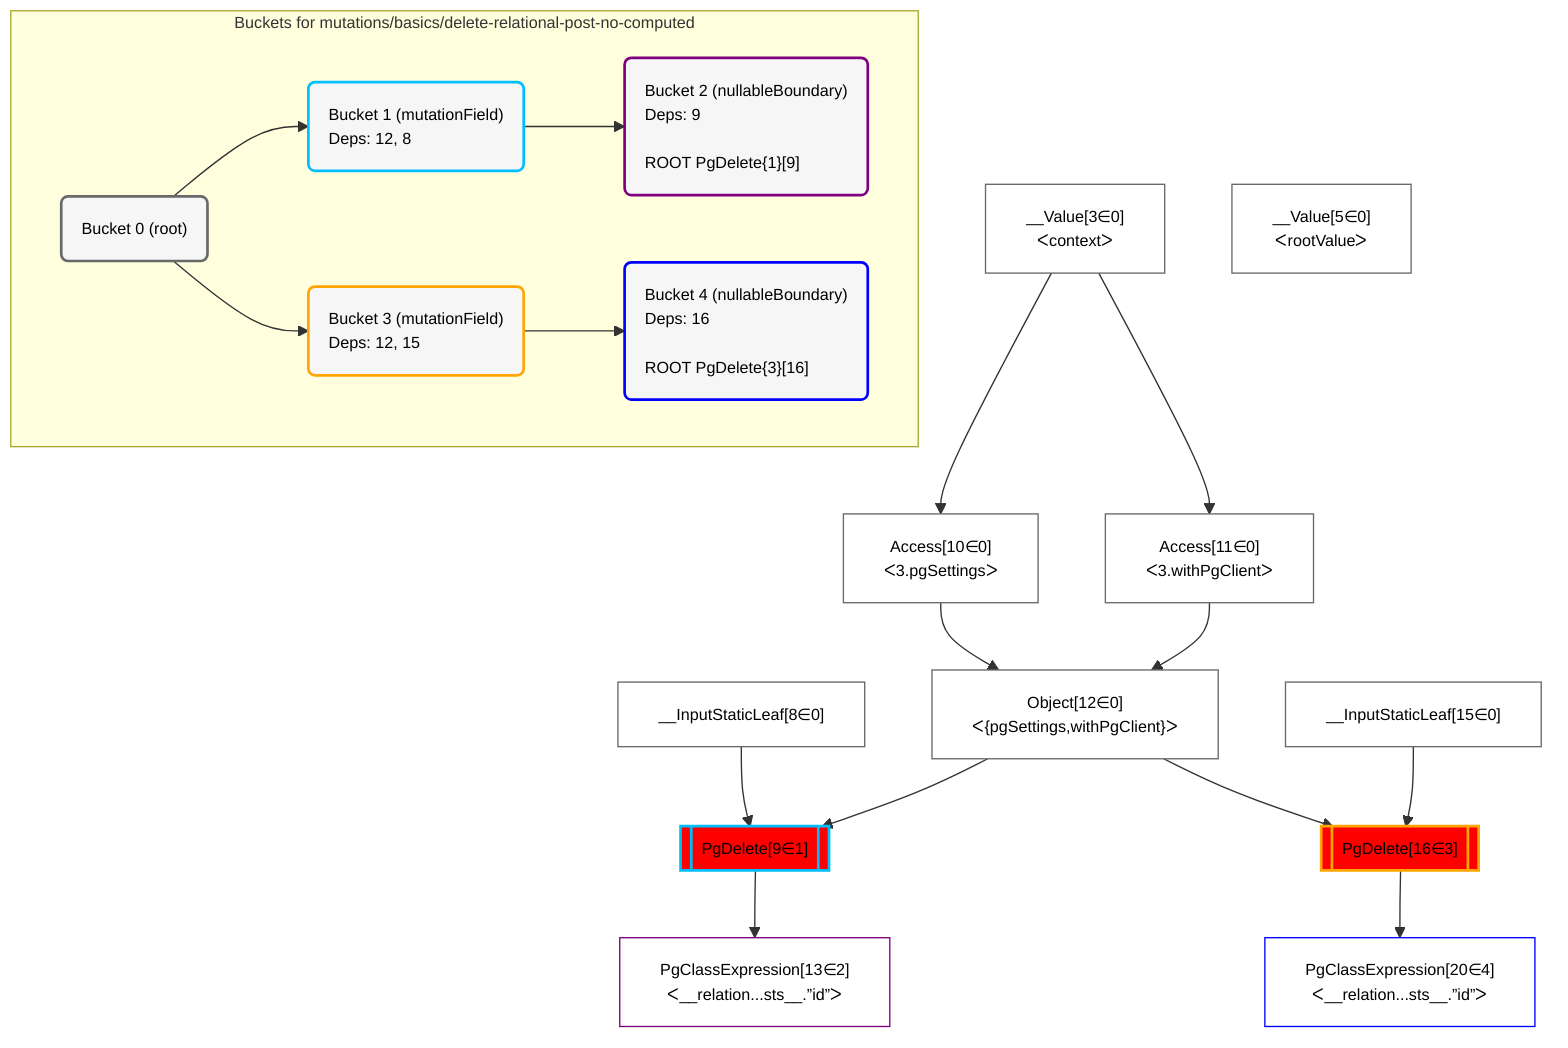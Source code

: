 %%{init: {'themeVariables': { 'fontSize': '12px'}}}%%
graph TD
    classDef path fill:#eee,stroke:#000,color:#000
    classDef plan fill:#fff,stroke-width:1px,color:#000
    classDef itemplan fill:#fff,stroke-width:2px,color:#000
    classDef sideeffectplan fill:#f00,stroke-width:2px,color:#000
    classDef bucket fill:#f6f6f6,color:#000,stroke-width:2px,text-align:left


    %% define steps
    __Value3["__Value[3∈0]<br />ᐸcontextᐳ"]:::plan
    __Value5["__Value[5∈0]<br />ᐸrootValueᐳ"]:::plan
    __InputStaticLeaf8["__InputStaticLeaf[8∈0]"]:::plan
    Access10["Access[10∈0]<br />ᐸ3.pgSettingsᐳ"]:::plan
    Access11["Access[11∈0]<br />ᐸ3.withPgClientᐳ"]:::plan
    Object12["Object[12∈0]<br />ᐸ{pgSettings,withPgClient}ᐳ"]:::plan
    PgDelete9[["PgDelete[9∈1]"]]:::sideeffectplan
    PgClassExpression13["PgClassExpression[13∈2]<br />ᐸ__relation...sts__.”id”ᐳ"]:::plan
    __InputStaticLeaf15["__InputStaticLeaf[15∈0]"]:::plan
    PgDelete16[["PgDelete[16∈3]"]]:::sideeffectplan
    PgClassExpression20["PgClassExpression[20∈4]<br />ᐸ__relation...sts__.”id”ᐳ"]:::plan

    %% plan dependencies
    __Value3 --> Access10
    __Value3 --> Access11
    Access10 & Access11 --> Object12
    Object12 & __InputStaticLeaf8 --> PgDelete9
    PgDelete9 --> PgClassExpression13
    Object12 & __InputStaticLeaf15 --> PgDelete16
    PgDelete16 --> PgClassExpression20

    subgraph "Buckets for mutations/basics/delete-relational-post-no-computed"
    Bucket0("Bucket 0 (root)"):::bucket
    classDef bucket0 stroke:#696969
    class Bucket0,__Value3,__Value5,__InputStaticLeaf8,Access10,Access11,Object12,__InputStaticLeaf15 bucket0
    Bucket1("Bucket 1 (mutationField)<br />Deps: 12, 8"):::bucket
    classDef bucket1 stroke:#00bfff
    class Bucket1,PgDelete9 bucket1
    Bucket2("Bucket 2 (nullableBoundary)<br />Deps: 9<br /><br />ROOT PgDelete{1}[9]"):::bucket
    classDef bucket2 stroke:#7f007f
    class Bucket2,PgClassExpression13 bucket2
    Bucket3("Bucket 3 (mutationField)<br />Deps: 12, 15"):::bucket
    classDef bucket3 stroke:#ffa500
    class Bucket3,PgDelete16 bucket3
    Bucket4("Bucket 4 (nullableBoundary)<br />Deps: 16<br /><br />ROOT PgDelete{3}[16]"):::bucket
    classDef bucket4 stroke:#0000ff
    class Bucket4,PgClassExpression20 bucket4
    Bucket0 --> Bucket1 & Bucket3
    Bucket1 --> Bucket2
    Bucket3 --> Bucket4
    end
